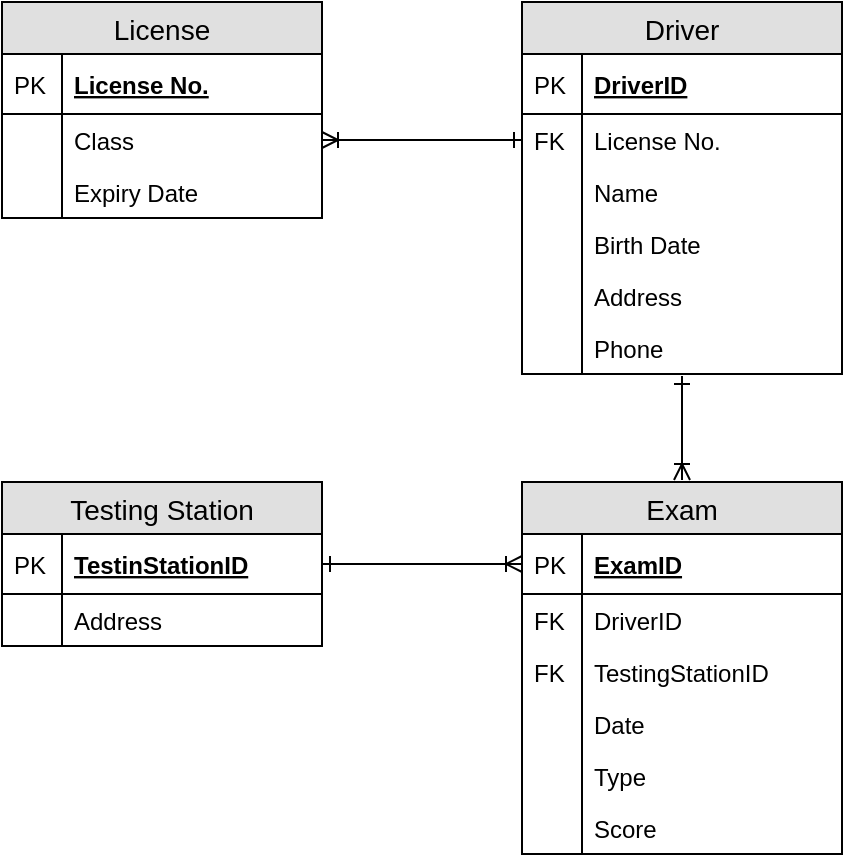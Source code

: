 <mxfile version="12.1.1" type="device" pages="1"><diagram id="T1cFyjl76UdItAetBDlm" name="Page-1"><mxGraphModel dx="1408" dy="780" grid="1" gridSize="10" guides="1" tooltips="1" connect="1" arrows="1" fold="1" page="1" pageScale="1" pageWidth="850" pageHeight="1100" math="0" shadow="0"><root><mxCell id="0"/><mxCell id="1" parent="0"/><mxCell id="V7k3yTqgV42WYcqvm_c--8" value="License" style="swimlane;fontStyle=0;childLayout=stackLayout;horizontal=1;startSize=26;fillColor=#e0e0e0;horizontalStack=0;resizeParent=1;resizeParentMax=0;resizeLast=0;collapsible=1;marginBottom=0;swimlaneFillColor=#ffffff;align=center;fontSize=14;" vertex="1" parent="1"><mxGeometry x="130" y="80" width="160" height="108" as="geometry"/></mxCell><mxCell id="V7k3yTqgV42WYcqvm_c--9" value="License No." style="shape=partialRectangle;top=0;left=0;right=0;bottom=1;align=left;verticalAlign=middle;fillColor=none;spacingLeft=34;spacingRight=4;overflow=hidden;rotatable=0;points=[[0,0.5],[1,0.5]];portConstraint=eastwest;dropTarget=0;fontStyle=5;fontSize=12;" vertex="1" parent="V7k3yTqgV42WYcqvm_c--8"><mxGeometry y="26" width="160" height="30" as="geometry"/></mxCell><mxCell id="V7k3yTqgV42WYcqvm_c--10" value="PK" style="shape=partialRectangle;top=0;left=0;bottom=0;fillColor=none;align=left;verticalAlign=middle;spacingLeft=4;spacingRight=4;overflow=hidden;rotatable=0;points=[];portConstraint=eastwest;part=1;fontSize=12;" vertex="1" connectable="0" parent="V7k3yTqgV42WYcqvm_c--9"><mxGeometry width="30" height="30" as="geometry"/></mxCell><mxCell id="V7k3yTqgV42WYcqvm_c--11" value="Class" style="shape=partialRectangle;top=0;left=0;right=0;bottom=0;align=left;verticalAlign=top;fillColor=none;spacingLeft=34;spacingRight=4;overflow=hidden;rotatable=0;points=[[0,0.5],[1,0.5]];portConstraint=eastwest;dropTarget=0;fontSize=12;" vertex="1" parent="V7k3yTqgV42WYcqvm_c--8"><mxGeometry y="56" width="160" height="26" as="geometry"/></mxCell><mxCell id="V7k3yTqgV42WYcqvm_c--12" value="" style="shape=partialRectangle;top=0;left=0;bottom=0;fillColor=none;align=left;verticalAlign=top;spacingLeft=4;spacingRight=4;overflow=hidden;rotatable=0;points=[];portConstraint=eastwest;part=1;fontSize=12;" vertex="1" connectable="0" parent="V7k3yTqgV42WYcqvm_c--11"><mxGeometry width="30" height="26" as="geometry"/></mxCell><mxCell id="V7k3yTqgV42WYcqvm_c--13" value="Expiry Date" style="shape=partialRectangle;top=0;left=0;right=0;bottom=0;align=left;verticalAlign=top;fillColor=none;spacingLeft=34;spacingRight=4;overflow=hidden;rotatable=0;points=[[0,0.5],[1,0.5]];portConstraint=eastwest;dropTarget=0;fontSize=12;" vertex="1" parent="V7k3yTqgV42WYcqvm_c--8"><mxGeometry y="82" width="160" height="26" as="geometry"/></mxCell><mxCell id="V7k3yTqgV42WYcqvm_c--14" value="" style="shape=partialRectangle;top=0;left=0;bottom=0;fillColor=none;align=left;verticalAlign=top;spacingLeft=4;spacingRight=4;overflow=hidden;rotatable=0;points=[];portConstraint=eastwest;part=1;fontSize=12;" vertex="1" connectable="0" parent="V7k3yTqgV42WYcqvm_c--13"><mxGeometry width="30" height="26" as="geometry"/></mxCell><mxCell id="V7k3yTqgV42WYcqvm_c--19" value="Driver" style="swimlane;fontStyle=0;childLayout=stackLayout;horizontal=1;startSize=26;fillColor=#e0e0e0;horizontalStack=0;resizeParent=1;resizeParentMax=0;resizeLast=0;collapsible=1;marginBottom=0;swimlaneFillColor=#ffffff;align=center;fontSize=14;" vertex="1" parent="1"><mxGeometry x="390" y="80" width="160" height="186" as="geometry"/></mxCell><mxCell id="V7k3yTqgV42WYcqvm_c--20" value="DriverID" style="shape=partialRectangle;top=0;left=0;right=0;bottom=1;align=left;verticalAlign=middle;fillColor=none;spacingLeft=34;spacingRight=4;overflow=hidden;rotatable=0;points=[[0,0.5],[1,0.5]];portConstraint=eastwest;dropTarget=0;fontStyle=5;fontSize=12;" vertex="1" parent="V7k3yTqgV42WYcqvm_c--19"><mxGeometry y="26" width="160" height="30" as="geometry"/></mxCell><mxCell id="V7k3yTqgV42WYcqvm_c--21" value="PK" style="shape=partialRectangle;top=0;left=0;bottom=0;fillColor=none;align=left;verticalAlign=middle;spacingLeft=4;spacingRight=4;overflow=hidden;rotatable=0;points=[];portConstraint=eastwest;part=1;fontSize=12;" vertex="1" connectable="0" parent="V7k3yTqgV42WYcqvm_c--20"><mxGeometry width="30" height="30" as="geometry"/></mxCell><mxCell id="V7k3yTqgV42WYcqvm_c--22" value="License No." style="shape=partialRectangle;top=0;left=0;right=0;bottom=0;align=left;verticalAlign=top;fillColor=none;spacingLeft=34;spacingRight=4;overflow=hidden;rotatable=0;points=[[0,0.5],[1,0.5]];portConstraint=eastwest;dropTarget=0;fontSize=12;" vertex="1" parent="V7k3yTqgV42WYcqvm_c--19"><mxGeometry y="56" width="160" height="26" as="geometry"/></mxCell><mxCell id="V7k3yTqgV42WYcqvm_c--23" value="FK" style="shape=partialRectangle;top=0;left=0;bottom=0;fillColor=none;align=left;verticalAlign=top;spacingLeft=4;spacingRight=4;overflow=hidden;rotatable=0;points=[];portConstraint=eastwest;part=1;fontSize=12;" vertex="1" connectable="0" parent="V7k3yTqgV42WYcqvm_c--22"><mxGeometry width="30" height="26" as="geometry"/></mxCell><mxCell id="V7k3yTqgV42WYcqvm_c--24" value="Name" style="shape=partialRectangle;top=0;left=0;right=0;bottom=0;align=left;verticalAlign=top;fillColor=none;spacingLeft=34;spacingRight=4;overflow=hidden;rotatable=0;points=[[0,0.5],[1,0.5]];portConstraint=eastwest;dropTarget=0;fontSize=12;" vertex="1" parent="V7k3yTqgV42WYcqvm_c--19"><mxGeometry y="82" width="160" height="26" as="geometry"/></mxCell><mxCell id="V7k3yTqgV42WYcqvm_c--25" value="" style="shape=partialRectangle;top=0;left=0;bottom=0;fillColor=none;align=left;verticalAlign=top;spacingLeft=4;spacingRight=4;overflow=hidden;rotatable=0;points=[];portConstraint=eastwest;part=1;fontSize=12;" vertex="1" connectable="0" parent="V7k3yTqgV42WYcqvm_c--24"><mxGeometry width="30" height="26" as="geometry"/></mxCell><mxCell id="V7k3yTqgV42WYcqvm_c--26" value="Birth Date" style="shape=partialRectangle;top=0;left=0;right=0;bottom=0;align=left;verticalAlign=top;fillColor=none;spacingLeft=34;spacingRight=4;overflow=hidden;rotatable=0;points=[[0,0.5],[1,0.5]];portConstraint=eastwest;dropTarget=0;fontSize=12;" vertex="1" parent="V7k3yTqgV42WYcqvm_c--19"><mxGeometry y="108" width="160" height="26" as="geometry"/></mxCell><mxCell id="V7k3yTqgV42WYcqvm_c--27" value="" style="shape=partialRectangle;top=0;left=0;bottom=0;fillColor=none;align=left;verticalAlign=top;spacingLeft=4;spacingRight=4;overflow=hidden;rotatable=0;points=[];portConstraint=eastwest;part=1;fontSize=12;" vertex="1" connectable="0" parent="V7k3yTqgV42WYcqvm_c--26"><mxGeometry width="30" height="26" as="geometry"/></mxCell><mxCell id="V7k3yTqgV42WYcqvm_c--30" value="Address" style="shape=partialRectangle;top=0;left=0;right=0;bottom=0;align=left;verticalAlign=top;fillColor=none;spacingLeft=34;spacingRight=4;overflow=hidden;rotatable=0;points=[[0,0.5],[1,0.5]];portConstraint=eastwest;dropTarget=0;fontSize=12;" vertex="1" parent="V7k3yTqgV42WYcqvm_c--19"><mxGeometry y="134" width="160" height="26" as="geometry"/></mxCell><mxCell id="V7k3yTqgV42WYcqvm_c--31" value="" style="shape=partialRectangle;top=0;left=0;bottom=0;fillColor=none;align=left;verticalAlign=top;spacingLeft=4;spacingRight=4;overflow=hidden;rotatable=0;points=[];portConstraint=eastwest;part=1;fontSize=12;" vertex="1" connectable="0" parent="V7k3yTqgV42WYcqvm_c--30"><mxGeometry width="30" height="26" as="geometry"/></mxCell><mxCell id="V7k3yTqgV42WYcqvm_c--32" value="Phone" style="shape=partialRectangle;top=0;left=0;right=0;bottom=0;align=left;verticalAlign=top;fillColor=none;spacingLeft=34;spacingRight=4;overflow=hidden;rotatable=0;points=[[0,0.5],[1,0.5]];portConstraint=eastwest;dropTarget=0;fontSize=12;" vertex="1" parent="V7k3yTqgV42WYcqvm_c--19"><mxGeometry y="160" width="160" height="26" as="geometry"/></mxCell><mxCell id="V7k3yTqgV42WYcqvm_c--33" value="" style="shape=partialRectangle;top=0;left=0;bottom=0;fillColor=none;align=left;verticalAlign=top;spacingLeft=4;spacingRight=4;overflow=hidden;rotatable=0;points=[];portConstraint=eastwest;part=1;fontSize=12;" vertex="1" connectable="0" parent="V7k3yTqgV42WYcqvm_c--32"><mxGeometry width="30" height="26" as="geometry"/></mxCell><mxCell id="V7k3yTqgV42WYcqvm_c--34" value="Exam" style="swimlane;fontStyle=0;childLayout=stackLayout;horizontal=1;startSize=26;fillColor=#e0e0e0;horizontalStack=0;resizeParent=1;resizeParentMax=0;resizeLast=0;collapsible=1;marginBottom=0;swimlaneFillColor=#ffffff;align=center;fontSize=14;" vertex="1" parent="1"><mxGeometry x="390" y="320" width="160" height="186" as="geometry"/></mxCell><mxCell id="V7k3yTqgV42WYcqvm_c--35" value="ExamID" style="shape=partialRectangle;top=0;left=0;right=0;bottom=1;align=left;verticalAlign=middle;fillColor=none;spacingLeft=34;spacingRight=4;overflow=hidden;rotatable=0;points=[[0,0.5],[1,0.5]];portConstraint=eastwest;dropTarget=0;fontStyle=5;fontSize=12;" vertex="1" parent="V7k3yTqgV42WYcqvm_c--34"><mxGeometry y="26" width="160" height="30" as="geometry"/></mxCell><mxCell id="V7k3yTqgV42WYcqvm_c--36" value="PK" style="shape=partialRectangle;top=0;left=0;bottom=0;fillColor=none;align=left;verticalAlign=middle;spacingLeft=4;spacingRight=4;overflow=hidden;rotatable=0;points=[];portConstraint=eastwest;part=1;fontSize=12;" vertex="1" connectable="0" parent="V7k3yTqgV42WYcqvm_c--35"><mxGeometry width="30" height="30" as="geometry"/></mxCell><mxCell id="V7k3yTqgV42WYcqvm_c--37" value="DriverID" style="shape=partialRectangle;top=0;left=0;right=0;bottom=0;align=left;verticalAlign=top;fillColor=none;spacingLeft=34;spacingRight=4;overflow=hidden;rotatable=0;points=[[0,0.5],[1,0.5]];portConstraint=eastwest;dropTarget=0;fontSize=12;" vertex="1" parent="V7k3yTqgV42WYcqvm_c--34"><mxGeometry y="56" width="160" height="26" as="geometry"/></mxCell><mxCell id="V7k3yTqgV42WYcqvm_c--38" value="FK" style="shape=partialRectangle;top=0;left=0;bottom=0;fillColor=none;align=left;verticalAlign=top;spacingLeft=4;spacingRight=4;overflow=hidden;rotatable=0;points=[];portConstraint=eastwest;part=1;fontSize=12;" vertex="1" connectable="0" parent="V7k3yTqgV42WYcqvm_c--37"><mxGeometry width="30" height="26" as="geometry"/></mxCell><mxCell id="V7k3yTqgV42WYcqvm_c--39" value="TestingStationID" style="shape=partialRectangle;top=0;left=0;right=0;bottom=0;align=left;verticalAlign=top;fillColor=none;spacingLeft=34;spacingRight=4;overflow=hidden;rotatable=0;points=[[0,0.5],[1,0.5]];portConstraint=eastwest;dropTarget=0;fontSize=12;" vertex="1" parent="V7k3yTqgV42WYcqvm_c--34"><mxGeometry y="82" width="160" height="26" as="geometry"/></mxCell><mxCell id="V7k3yTqgV42WYcqvm_c--40" value="FK" style="shape=partialRectangle;top=0;left=0;bottom=0;fillColor=none;align=left;verticalAlign=top;spacingLeft=4;spacingRight=4;overflow=hidden;rotatable=0;points=[];portConstraint=eastwest;part=1;fontSize=12;" vertex="1" connectable="0" parent="V7k3yTqgV42WYcqvm_c--39"><mxGeometry width="30" height="26" as="geometry"/></mxCell><mxCell id="V7k3yTqgV42WYcqvm_c--41" value="Date" style="shape=partialRectangle;top=0;left=0;right=0;bottom=0;align=left;verticalAlign=top;fillColor=none;spacingLeft=34;spacingRight=4;overflow=hidden;rotatable=0;points=[[0,0.5],[1,0.5]];portConstraint=eastwest;dropTarget=0;fontSize=12;" vertex="1" parent="V7k3yTqgV42WYcqvm_c--34"><mxGeometry y="108" width="160" height="26" as="geometry"/></mxCell><mxCell id="V7k3yTqgV42WYcqvm_c--42" value="" style="shape=partialRectangle;top=0;left=0;bottom=0;fillColor=none;align=left;verticalAlign=top;spacingLeft=4;spacingRight=4;overflow=hidden;rotatable=0;points=[];portConstraint=eastwest;part=1;fontSize=12;" vertex="1" connectable="0" parent="V7k3yTqgV42WYcqvm_c--41"><mxGeometry width="30" height="26" as="geometry"/></mxCell><mxCell id="V7k3yTqgV42WYcqvm_c--45" value="Type" style="shape=partialRectangle;top=0;left=0;right=0;bottom=0;align=left;verticalAlign=top;fillColor=none;spacingLeft=34;spacingRight=4;overflow=hidden;rotatable=0;points=[[0,0.5],[1,0.5]];portConstraint=eastwest;dropTarget=0;fontSize=12;" vertex="1" parent="V7k3yTqgV42WYcqvm_c--34"><mxGeometry y="134" width="160" height="26" as="geometry"/></mxCell><mxCell id="V7k3yTqgV42WYcqvm_c--46" value="" style="shape=partialRectangle;top=0;left=0;bottom=0;fillColor=none;align=left;verticalAlign=top;spacingLeft=4;spacingRight=4;overflow=hidden;rotatable=0;points=[];portConstraint=eastwest;part=1;fontSize=12;" vertex="1" connectable="0" parent="V7k3yTqgV42WYcqvm_c--45"><mxGeometry width="30" height="26" as="geometry"/></mxCell><mxCell id="V7k3yTqgV42WYcqvm_c--47" value="Score" style="shape=partialRectangle;top=0;left=0;right=0;bottom=0;align=left;verticalAlign=top;fillColor=none;spacingLeft=34;spacingRight=4;overflow=hidden;rotatable=0;points=[[0,0.5],[1,0.5]];portConstraint=eastwest;dropTarget=0;fontSize=12;" vertex="1" parent="V7k3yTqgV42WYcqvm_c--34"><mxGeometry y="160" width="160" height="26" as="geometry"/></mxCell><mxCell id="V7k3yTqgV42WYcqvm_c--48" value="" style="shape=partialRectangle;top=0;left=0;bottom=0;fillColor=none;align=left;verticalAlign=top;spacingLeft=4;spacingRight=4;overflow=hidden;rotatable=0;points=[];portConstraint=eastwest;part=1;fontSize=12;" vertex="1" connectable="0" parent="V7k3yTqgV42WYcqvm_c--47"><mxGeometry width="30" height="26" as="geometry"/></mxCell><mxCell id="V7k3yTqgV42WYcqvm_c--49" value="Testing Station" style="swimlane;fontStyle=0;childLayout=stackLayout;horizontal=1;startSize=26;fillColor=#e0e0e0;horizontalStack=0;resizeParent=1;resizeParentMax=0;resizeLast=0;collapsible=1;marginBottom=0;swimlaneFillColor=#ffffff;align=center;fontSize=14;" vertex="1" parent="1"><mxGeometry x="130" y="320" width="160" height="82" as="geometry"/></mxCell><mxCell id="V7k3yTqgV42WYcqvm_c--50" value="TestinStationID" style="shape=partialRectangle;top=0;left=0;right=0;bottom=1;align=left;verticalAlign=middle;fillColor=none;spacingLeft=34;spacingRight=4;overflow=hidden;rotatable=0;points=[[0,0.5],[1,0.5]];portConstraint=eastwest;dropTarget=0;fontStyle=5;fontSize=12;" vertex="1" parent="V7k3yTqgV42WYcqvm_c--49"><mxGeometry y="26" width="160" height="30" as="geometry"/></mxCell><mxCell id="V7k3yTqgV42WYcqvm_c--51" value="PK" style="shape=partialRectangle;top=0;left=0;bottom=0;fillColor=none;align=left;verticalAlign=middle;spacingLeft=4;spacingRight=4;overflow=hidden;rotatable=0;points=[];portConstraint=eastwest;part=1;fontSize=12;" vertex="1" connectable="0" parent="V7k3yTqgV42WYcqvm_c--50"><mxGeometry width="30" height="30" as="geometry"/></mxCell><mxCell id="V7k3yTqgV42WYcqvm_c--52" value="Address" style="shape=partialRectangle;top=0;left=0;right=0;bottom=0;align=left;verticalAlign=top;fillColor=none;spacingLeft=34;spacingRight=4;overflow=hidden;rotatable=0;points=[[0,0.5],[1,0.5]];portConstraint=eastwest;dropTarget=0;fontSize=12;" vertex="1" parent="V7k3yTqgV42WYcqvm_c--49"><mxGeometry y="56" width="160" height="26" as="geometry"/></mxCell><mxCell id="V7k3yTqgV42WYcqvm_c--53" value="" style="shape=partialRectangle;top=0;left=0;bottom=0;fillColor=none;align=left;verticalAlign=top;spacingLeft=4;spacingRight=4;overflow=hidden;rotatable=0;points=[];portConstraint=eastwest;part=1;fontSize=12;" vertex="1" connectable="0" parent="V7k3yTqgV42WYcqvm_c--52"><mxGeometry width="30" height="26" as="geometry"/></mxCell><mxCell id="V7k3yTqgV42WYcqvm_c--62" value="" style="edgeStyle=entityRelationEdgeStyle;fontSize=12;html=1;endArrow=ERone;entryX=0;entryY=0.5;entryDx=0;entryDy=0;exitX=1;exitY=0.5;exitDx=0;exitDy=0;endFill=0;startArrow=ERoneToMany;startFill=0;" edge="1" parent="1" source="V7k3yTqgV42WYcqvm_c--11" target="V7k3yTqgV42WYcqvm_c--22"><mxGeometry width="100" height="100" relative="1" as="geometry"><mxPoint x="130" y="630" as="sourcePoint"/><mxPoint x="230" y="530" as="targetPoint"/></mxGeometry></mxCell><mxCell id="V7k3yTqgV42WYcqvm_c--64" value="&lt;br&gt;&lt;br&gt;&lt;br&gt;&lt;br&gt;&lt;br&gt;&lt;br&gt;&lt;br&gt;&lt;br&gt;&lt;br&gt;&lt;br&gt;&lt;br&gt;" style="fontSize=12;html=1;endArrow=ERoneToMany;endFill=0;startArrow=ERone;startFill=0;" edge="1" parent="1"><mxGeometry x="0.3" width="100" height="100" relative="1" as="geometry"><mxPoint x="470" y="267" as="sourcePoint"/><mxPoint x="470" y="319" as="targetPoint"/><mxPoint as="offset"/></mxGeometry></mxCell><mxCell id="V7k3yTqgV42WYcqvm_c--65" value="" style="edgeStyle=entityRelationEdgeStyle;fontSize=12;html=1;endArrow=ERoneToMany;entryX=0;entryY=0.5;entryDx=0;entryDy=0;exitX=1;exitY=0.5;exitDx=0;exitDy=0;endFill=0;startArrow=ERone;startFill=0;" edge="1" parent="1" source="V7k3yTqgV42WYcqvm_c--50" target="V7k3yTqgV42WYcqvm_c--35"><mxGeometry width="100" height="100" relative="1" as="geometry"><mxPoint x="300" y="159" as="sourcePoint"/><mxPoint x="400" y="159" as="targetPoint"/></mxGeometry></mxCell></root></mxGraphModel></diagram></mxfile>